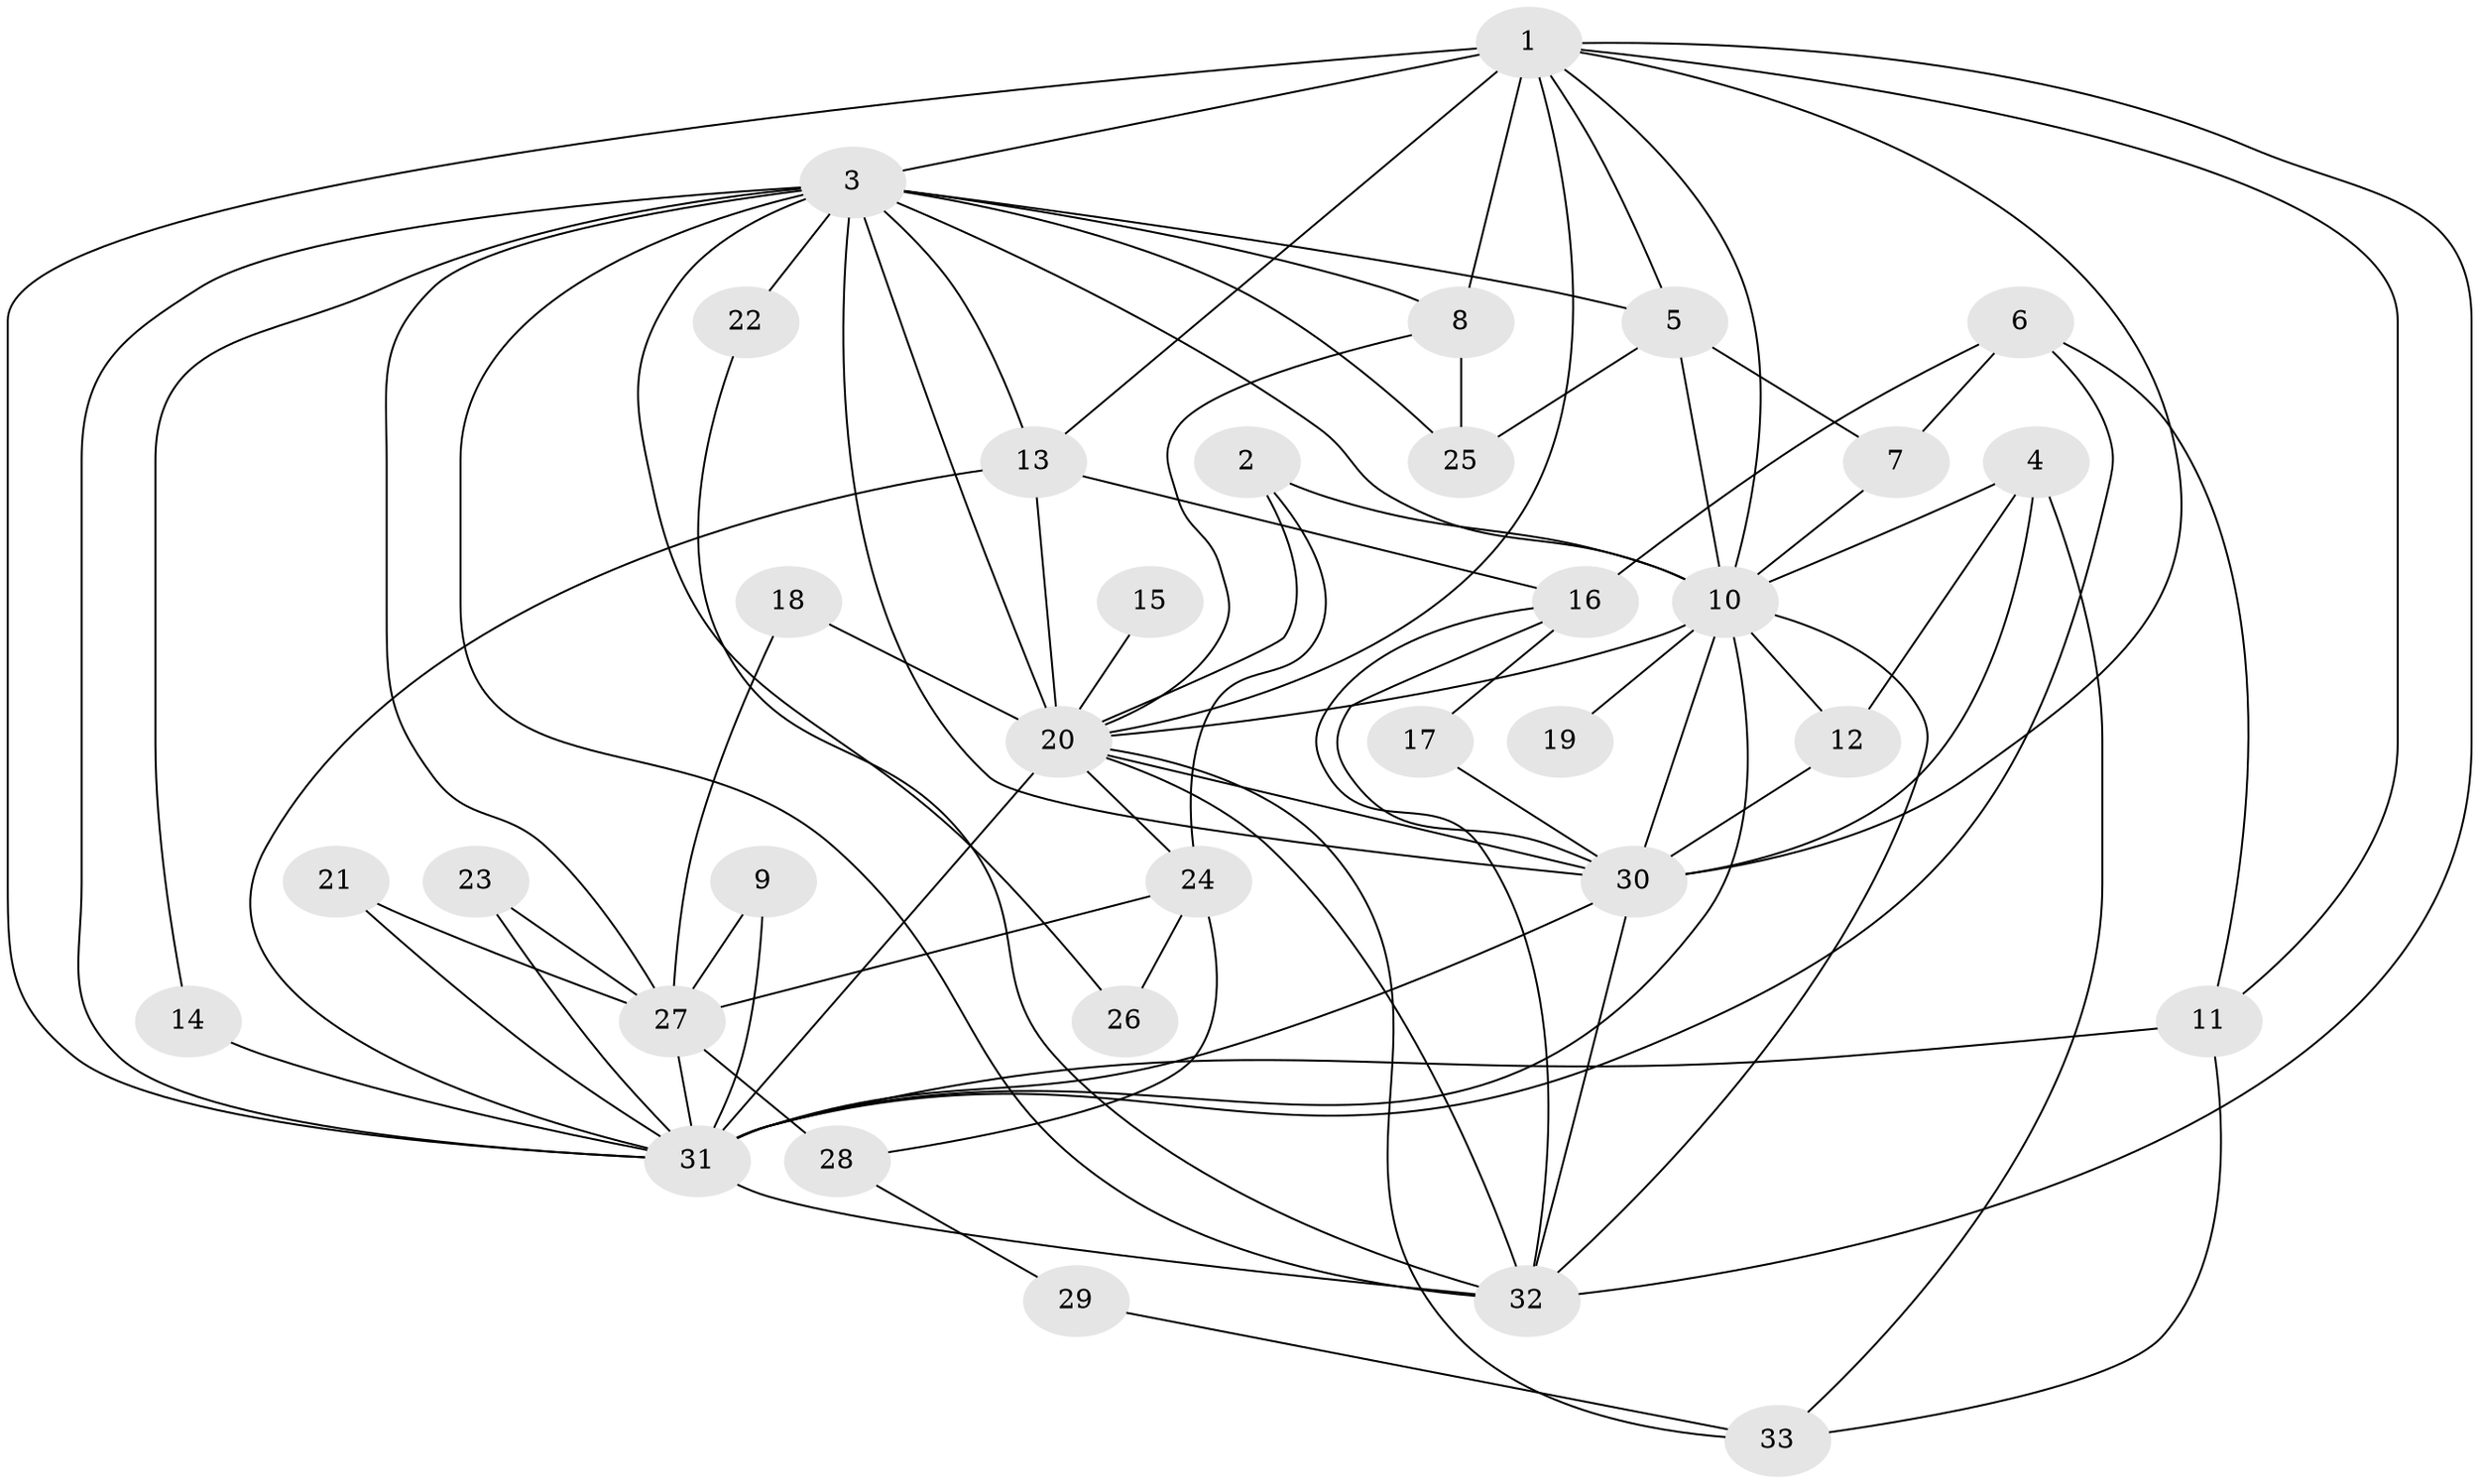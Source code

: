 // original degree distribution, {14: 0.015384615384615385, 13: 0.015384615384615385, 19: 0.015384615384615385, 17: 0.03076923076923077, 18: 0.015384615384615385, 16: 0.015384615384615385, 10: 0.015384615384615385, 12: 0.015384615384615385, 20: 0.015384615384615385, 6: 0.015384615384615385, 9: 0.015384615384615385, 2: 0.49230769230769234, 4: 0.09230769230769231, 3: 0.2, 7: 0.015384615384615385, 5: 0.015384615384615385}
// Generated by graph-tools (version 1.1) at 2025/01/03/09/25 03:01:24]
// undirected, 33 vertices, 82 edges
graph export_dot {
graph [start="1"]
  node [color=gray90,style=filled];
  1;
  2;
  3;
  4;
  5;
  6;
  7;
  8;
  9;
  10;
  11;
  12;
  13;
  14;
  15;
  16;
  17;
  18;
  19;
  20;
  21;
  22;
  23;
  24;
  25;
  26;
  27;
  28;
  29;
  30;
  31;
  32;
  33;
  1 -- 3 [weight=4.0];
  1 -- 5 [weight=1.0];
  1 -- 8 [weight=1.0];
  1 -- 10 [weight=2.0];
  1 -- 11 [weight=1.0];
  1 -- 13 [weight=1.0];
  1 -- 20 [weight=2.0];
  1 -- 30 [weight=2.0];
  1 -- 31 [weight=4.0];
  1 -- 32 [weight=2.0];
  2 -- 10 [weight=1.0];
  2 -- 20 [weight=1.0];
  2 -- 24 [weight=1.0];
  3 -- 5 [weight=1.0];
  3 -- 8 [weight=1.0];
  3 -- 10 [weight=2.0];
  3 -- 13 [weight=1.0];
  3 -- 14 [weight=1.0];
  3 -- 20 [weight=2.0];
  3 -- 22 [weight=2.0];
  3 -- 25 [weight=1.0];
  3 -- 26 [weight=2.0];
  3 -- 27 [weight=1.0];
  3 -- 30 [weight=2.0];
  3 -- 31 [weight=5.0];
  3 -- 32 [weight=2.0];
  4 -- 10 [weight=1.0];
  4 -- 12 [weight=1.0];
  4 -- 30 [weight=1.0];
  4 -- 33 [weight=1.0];
  5 -- 7 [weight=1.0];
  5 -- 10 [weight=1.0];
  5 -- 25 [weight=1.0];
  6 -- 7 [weight=1.0];
  6 -- 11 [weight=1.0];
  6 -- 16 [weight=1.0];
  6 -- 31 [weight=1.0];
  7 -- 10 [weight=1.0];
  8 -- 20 [weight=1.0];
  8 -- 25 [weight=1.0];
  9 -- 27 [weight=1.0];
  9 -- 31 [weight=1.0];
  10 -- 12 [weight=1.0];
  10 -- 19 [weight=1.0];
  10 -- 20 [weight=3.0];
  10 -- 30 [weight=2.0];
  10 -- 31 [weight=2.0];
  10 -- 32 [weight=1.0];
  11 -- 31 [weight=3.0];
  11 -- 33 [weight=1.0];
  12 -- 30 [weight=1.0];
  13 -- 16 [weight=1.0];
  13 -- 20 [weight=1.0];
  13 -- 31 [weight=1.0];
  14 -- 31 [weight=1.0];
  15 -- 20 [weight=1.0];
  16 -- 17 [weight=1.0];
  16 -- 30 [weight=1.0];
  16 -- 32 [weight=1.0];
  17 -- 30 [weight=1.0];
  18 -- 20 [weight=1.0];
  18 -- 27 [weight=1.0];
  20 -- 24 [weight=1.0];
  20 -- 30 [weight=1.0];
  20 -- 31 [weight=2.0];
  20 -- 32 [weight=2.0];
  20 -- 33 [weight=1.0];
  21 -- 27 [weight=1.0];
  21 -- 31 [weight=1.0];
  22 -- 32 [weight=1.0];
  23 -- 27 [weight=1.0];
  23 -- 31 [weight=2.0];
  24 -- 26 [weight=1.0];
  24 -- 27 [weight=2.0];
  24 -- 28 [weight=2.0];
  27 -- 28 [weight=1.0];
  27 -- 31 [weight=2.0];
  28 -- 29 [weight=1.0];
  29 -- 33 [weight=1.0];
  30 -- 31 [weight=4.0];
  30 -- 32 [weight=1.0];
  31 -- 32 [weight=4.0];
}
